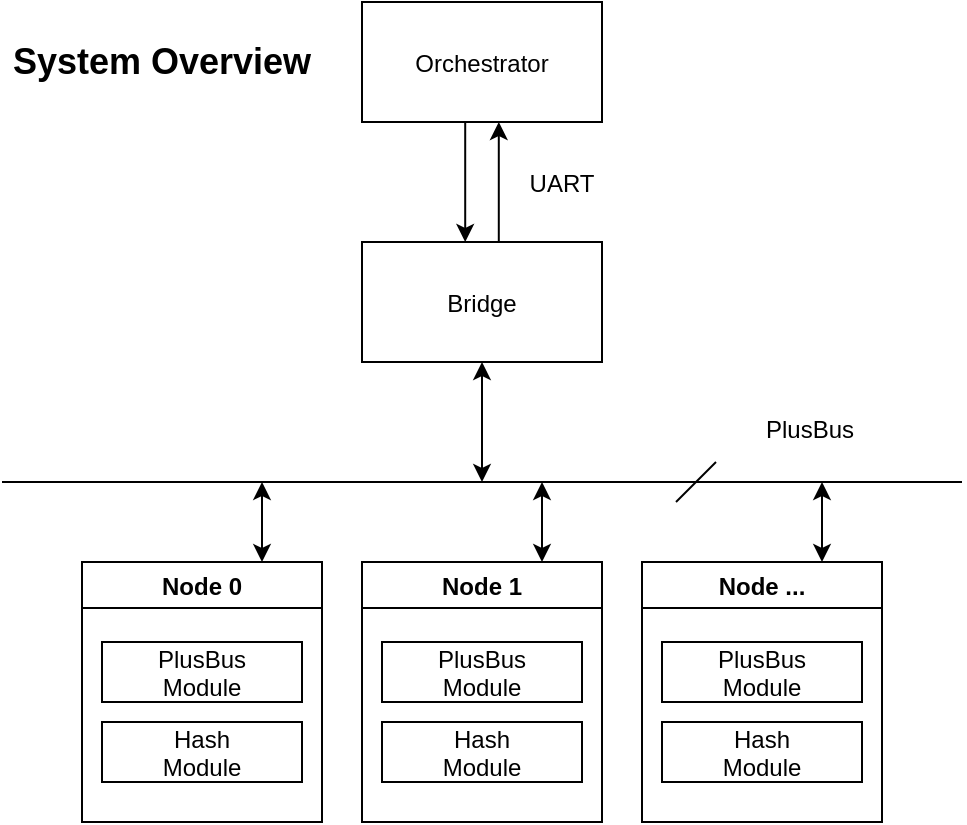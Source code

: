 <mxfile version="22.1.5" type="github">
  <diagram name="Page-1" id="RZmxLkSd9HDzIl610uK2">
    <mxGraphModel dx="987" dy="559" grid="1" gridSize="10" guides="1" tooltips="1" connect="1" arrows="1" fold="1" page="1" pageScale="1" pageWidth="827" pageHeight="1169" math="0" shadow="0">
      <root>
        <mxCell id="0" />
        <mxCell id="1" parent="0" />
        <mxCell id="phnj-av9lNXI67dqOcx1-1" value="Orchestrator" style="rounded=0;points=[[0,0,0,0,0],[0,0.25,0,0,0],[0,0.5,0,0,0],[0,0.75,0,0,0],[0,1,0,0,0],[0.14,1,0,0,0],[0.25,0,0,0,0],[0.29,1,0,0,0],[0.43,1,0,0,0],[0.5,0,0,0,0],[0.57,1,0,0,0],[0.71,1,0,0,0],[0.75,0,0,0,0],[0.86,1,0,0,0],[1,0,0,0,0],[1,0.25,0,0,0],[1,0.5,0,0,0],[1,0.75,0,0,0],[1,1,0,0,0]];" parent="1" vertex="1">
          <mxGeometry x="340" y="560" width="120" height="60" as="geometry" />
        </mxCell>
        <mxCell id="phnj-av9lNXI67dqOcx1-5" value="Bridge" style="rounded=0;points=[[0,0,0,0,0],[0,0.25,0,0,0],[0,0.5,0,0,0],[0,0.75,0,0,0],[0,1,0,0,0],[0.14,0,0,0,0],[0.25,1,0,0,0],[0.29,0,0,0,0],[0.43,0,0,0,0],[0.5,1,0,0,0],[0.57,0,0,0,0],[0.71,0,0,0,0],[0.75,1,0,0,0],[0.86,0,0,0,0],[1,0,0,0,0],[1,0.25,0,0,0],[1,0.5,0,0,0],[1,0.75,0,0,0],[1,1,0,0,0]];" parent="1" vertex="1">
          <mxGeometry x="340" y="680" width="120" height="60" as="geometry" />
        </mxCell>
        <mxCell id="phnj-av9lNXI67dqOcx1-6" value="" style="endArrow=classic;rounded=0;exitX=0.43;exitY=1;exitDx=0;exitDy=0;entryX=0.43;entryY=0;entryDx=0;entryDy=0;exitPerimeter=0;entryPerimeter=0;" parent="1" source="phnj-av9lNXI67dqOcx1-1" target="phnj-av9lNXI67dqOcx1-5" edge="1">
          <mxGeometry width="50" height="50" relative="1" as="geometry">
            <mxPoint x="360" y="740" as="sourcePoint" />
            <mxPoint x="410" y="690" as="targetPoint" />
          </mxGeometry>
        </mxCell>
        <mxCell id="phnj-av9lNXI67dqOcx1-8" value="" style="endArrow=classic;rounded=0;exitX=0.57;exitY=0;exitDx=0;exitDy=0;entryX=0.57;entryY=1;entryDx=0;entryDy=0;entryPerimeter=0;exitPerimeter=0;" parent="1" source="phnj-av9lNXI67dqOcx1-5" target="phnj-av9lNXI67dqOcx1-1" edge="1">
          <mxGeometry width="50" height="50" relative="1" as="geometry">
            <mxPoint x="440" y="710" as="sourcePoint" />
            <mxPoint x="440" y="640" as="targetPoint" />
          </mxGeometry>
        </mxCell>
        <mxCell id="phnj-av9lNXI67dqOcx1-10" value="UART" style="text;strokeColor=none;fillColor=none;align=center;verticalAlign=middle;rounded=0;" parent="1" vertex="1">
          <mxGeometry x="420" y="640" width="40" height="20" as="geometry" />
        </mxCell>
        <mxCell id="phnj-av9lNXI67dqOcx1-14" value="" style="endArrow=none;rounded=0;" parent="1" edge="1">
          <mxGeometry width="50" height="50" relative="1" as="geometry">
            <mxPoint x="160" y="800" as="sourcePoint" />
            <mxPoint x="640" y="800" as="targetPoint" />
          </mxGeometry>
        </mxCell>
        <mxCell id="phnj-av9lNXI67dqOcx1-16" value="" style="endArrow=classic;startArrow=classic;rounded=0;entryX=0.5;entryY=1;entryDx=0;entryDy=0;entryPerimeter=0;" parent="1" target="phnj-av9lNXI67dqOcx1-5" edge="1">
          <mxGeometry width="50" height="50" relative="1" as="geometry">
            <mxPoint x="400" y="800" as="sourcePoint" />
            <mxPoint x="410" y="690" as="targetPoint" />
          </mxGeometry>
        </mxCell>
        <mxCell id="phnj-av9lNXI67dqOcx1-17" value="PlusBus" style="text;strokeColor=none;fillColor=none;align=center;verticalAlign=middle;rounded=0;" parent="1" vertex="1">
          <mxGeometry x="529" y="753" width="70" height="40" as="geometry" />
        </mxCell>
        <mxCell id="phnj-av9lNXI67dqOcx1-19" value="" style="endArrow=none;rounded=0;" parent="1" edge="1">
          <mxGeometry width="50" height="50" relative="1" as="geometry">
            <mxPoint x="497" y="810" as="sourcePoint" />
            <mxPoint x="517" y="790" as="targetPoint" />
          </mxGeometry>
        </mxCell>
        <mxCell id="phnj-av9lNXI67dqOcx1-21" value="Node 0" style="swimlane;" parent="1" vertex="1">
          <mxGeometry x="200" y="840" width="120" height="130" as="geometry" />
        </mxCell>
        <mxCell id="phnj-av9lNXI67dqOcx1-22" value="PlusBus&#xa;Module" style="rounded=0;" parent="phnj-av9lNXI67dqOcx1-21" vertex="1">
          <mxGeometry x="10" y="40" width="100" height="30" as="geometry" />
        </mxCell>
        <mxCell id="phnj-av9lNXI67dqOcx1-23" value="Hash&#xa;Module" style="rounded=0;" parent="phnj-av9lNXI67dqOcx1-21" vertex="1">
          <mxGeometry x="10" y="80" width="100" height="30" as="geometry" />
        </mxCell>
        <mxCell id="phnj-av9lNXI67dqOcx1-24" value="" style="endArrow=classic;startArrow=classic;rounded=0;exitX=0.75;exitY=0;exitDx=0;exitDy=0;" parent="1" source="phnj-av9lNXI67dqOcx1-21" edge="1">
          <mxGeometry width="50" height="50" relative="1" as="geometry">
            <mxPoint x="245" y="770" as="sourcePoint" />
            <mxPoint x="290" y="800" as="targetPoint" />
          </mxGeometry>
        </mxCell>
        <mxCell id="phnj-av9lNXI67dqOcx1-25" value="Node 1" style="swimlane;" parent="1" vertex="1">
          <mxGeometry x="340" y="840" width="120" height="130" as="geometry" />
        </mxCell>
        <mxCell id="phnj-av9lNXI67dqOcx1-26" value="PlusBus&#xa;Module" style="rounded=0;" parent="phnj-av9lNXI67dqOcx1-25" vertex="1">
          <mxGeometry x="10" y="40" width="100" height="30" as="geometry" />
        </mxCell>
        <mxCell id="phnj-av9lNXI67dqOcx1-27" value="Hash&#xa;Module" style="rounded=0;" parent="phnj-av9lNXI67dqOcx1-25" vertex="1">
          <mxGeometry x="10" y="80" width="100" height="30" as="geometry" />
        </mxCell>
        <mxCell id="phnj-av9lNXI67dqOcx1-28" value="" style="endArrow=classic;startArrow=classic;rounded=0;exitX=0.75;exitY=0;exitDx=0;exitDy=0;" parent="1" source="phnj-av9lNXI67dqOcx1-25" edge="1">
          <mxGeometry width="50" height="50" relative="1" as="geometry">
            <mxPoint x="385" y="790" as="sourcePoint" />
            <mxPoint x="430" y="800" as="targetPoint" />
          </mxGeometry>
        </mxCell>
        <mxCell id="phnj-av9lNXI67dqOcx1-31" value="Node ..." style="swimlane;" parent="1" vertex="1">
          <mxGeometry x="480" y="840" width="120" height="130" as="geometry" />
        </mxCell>
        <mxCell id="phnj-av9lNXI67dqOcx1-32" value="PlusBus&#xa;Module" style="rounded=0;" parent="phnj-av9lNXI67dqOcx1-31" vertex="1">
          <mxGeometry x="10" y="40" width="100" height="30" as="geometry" />
        </mxCell>
        <mxCell id="phnj-av9lNXI67dqOcx1-33" value="Hash&#xa;Module" style="rounded=0;" parent="phnj-av9lNXI67dqOcx1-31" vertex="1">
          <mxGeometry x="10" y="80" width="100" height="30" as="geometry" />
        </mxCell>
        <mxCell id="phnj-av9lNXI67dqOcx1-34" value="" style="endArrow=classic;startArrow=classic;rounded=0;exitX=0.75;exitY=0;exitDx=0;exitDy=0;" parent="1" source="phnj-av9lNXI67dqOcx1-31" edge="1">
          <mxGeometry width="50" height="50" relative="1" as="geometry">
            <mxPoint x="525" y="790" as="sourcePoint" />
            <mxPoint x="570" y="800" as="targetPoint" />
          </mxGeometry>
        </mxCell>
        <mxCell id="E3t2zQxeKNyHmApx30tj-1" value="&lt;font style=&quot;font-size: 18px;&quot;&gt;&lt;b&gt;System Overview&lt;/b&gt;&lt;/font&gt;" style="text;html=1;strokeColor=none;fillColor=none;align=center;verticalAlign=middle;whiteSpace=wrap;rounded=0;" vertex="1" parent="1">
          <mxGeometry x="160" y="560" width="160" height="60" as="geometry" />
        </mxCell>
      </root>
    </mxGraphModel>
  </diagram>
</mxfile>

